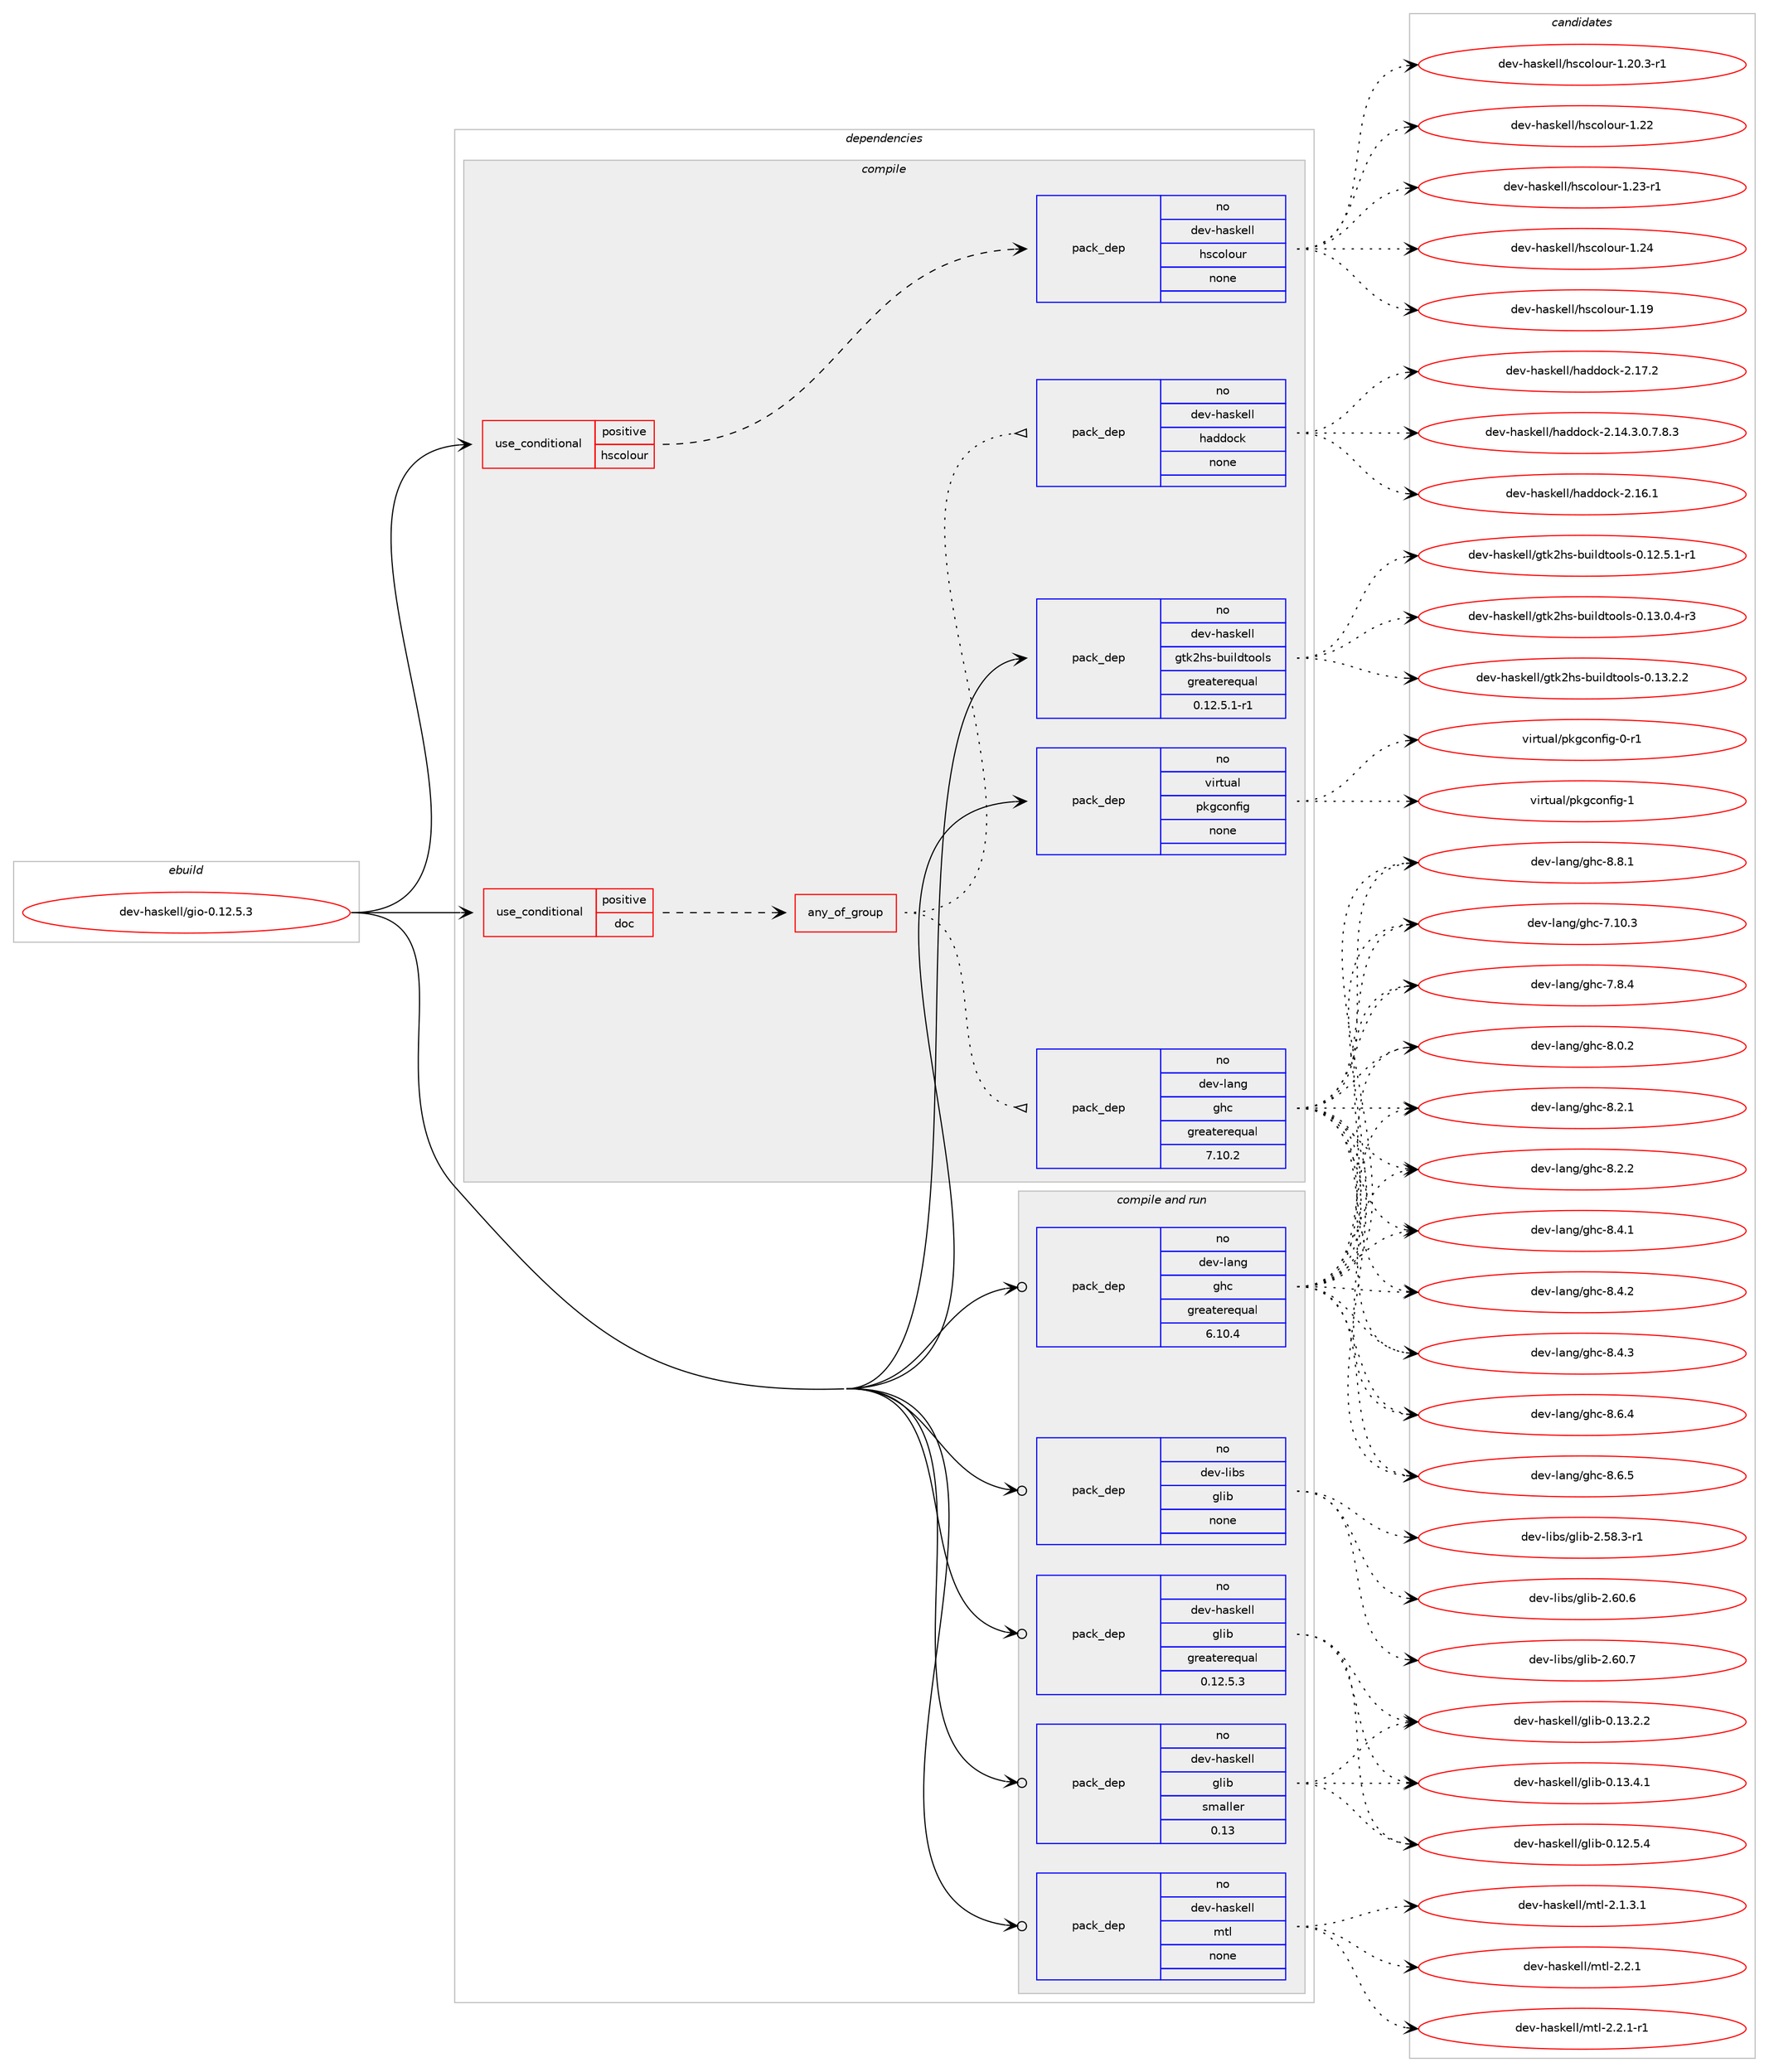 digraph prolog {

# *************
# Graph options
# *************

newrank=true;
concentrate=true;
compound=true;
graph [rankdir=LR,fontname=Helvetica,fontsize=10,ranksep=1.5];#, ranksep=2.5, nodesep=0.2];
edge  [arrowhead=vee];
node  [fontname=Helvetica,fontsize=10];

# **********
# The ebuild
# **********

subgraph cluster_leftcol {
color=gray;
rank=same;
label=<<i>ebuild</i>>;
id [label="dev-haskell/gio-0.12.5.3", color=red, width=4, href="../dev-haskell/gio-0.12.5.3.svg"];
}

# ****************
# The dependencies
# ****************

subgraph cluster_midcol {
color=gray;
label=<<i>dependencies</i>>;
subgraph cluster_compile {
fillcolor="#eeeeee";
style=filled;
label=<<i>compile</i>>;
subgraph cond125800 {
dependency533019 [label=<<TABLE BORDER="0" CELLBORDER="1" CELLSPACING="0" CELLPADDING="4"><TR><TD ROWSPAN="3" CELLPADDING="10">use_conditional</TD></TR><TR><TD>positive</TD></TR><TR><TD>doc</TD></TR></TABLE>>, shape=none, color=red];
subgraph any9875 {
dependency533020 [label=<<TABLE BORDER="0" CELLBORDER="1" CELLSPACING="0" CELLPADDING="4"><TR><TD CELLPADDING="10">any_of_group</TD></TR></TABLE>>, shape=none, color=red];subgraph pack396987 {
dependency533021 [label=<<TABLE BORDER="0" CELLBORDER="1" CELLSPACING="0" CELLPADDING="4" WIDTH="220"><TR><TD ROWSPAN="6" CELLPADDING="30">pack_dep</TD></TR><TR><TD WIDTH="110">no</TD></TR><TR><TD>dev-haskell</TD></TR><TR><TD>haddock</TD></TR><TR><TD>none</TD></TR><TR><TD></TD></TR></TABLE>>, shape=none, color=blue];
}
dependency533020:e -> dependency533021:w [weight=20,style="dotted",arrowhead="oinv"];
subgraph pack396988 {
dependency533022 [label=<<TABLE BORDER="0" CELLBORDER="1" CELLSPACING="0" CELLPADDING="4" WIDTH="220"><TR><TD ROWSPAN="6" CELLPADDING="30">pack_dep</TD></TR><TR><TD WIDTH="110">no</TD></TR><TR><TD>dev-lang</TD></TR><TR><TD>ghc</TD></TR><TR><TD>greaterequal</TD></TR><TR><TD>7.10.2</TD></TR></TABLE>>, shape=none, color=blue];
}
dependency533020:e -> dependency533022:w [weight=20,style="dotted",arrowhead="oinv"];
}
dependency533019:e -> dependency533020:w [weight=20,style="dashed",arrowhead="vee"];
}
id:e -> dependency533019:w [weight=20,style="solid",arrowhead="vee"];
subgraph cond125801 {
dependency533023 [label=<<TABLE BORDER="0" CELLBORDER="1" CELLSPACING="0" CELLPADDING="4"><TR><TD ROWSPAN="3" CELLPADDING="10">use_conditional</TD></TR><TR><TD>positive</TD></TR><TR><TD>hscolour</TD></TR></TABLE>>, shape=none, color=red];
subgraph pack396989 {
dependency533024 [label=<<TABLE BORDER="0" CELLBORDER="1" CELLSPACING="0" CELLPADDING="4" WIDTH="220"><TR><TD ROWSPAN="6" CELLPADDING="30">pack_dep</TD></TR><TR><TD WIDTH="110">no</TD></TR><TR><TD>dev-haskell</TD></TR><TR><TD>hscolour</TD></TR><TR><TD>none</TD></TR><TR><TD></TD></TR></TABLE>>, shape=none, color=blue];
}
dependency533023:e -> dependency533024:w [weight=20,style="dashed",arrowhead="vee"];
}
id:e -> dependency533023:w [weight=20,style="solid",arrowhead="vee"];
subgraph pack396990 {
dependency533025 [label=<<TABLE BORDER="0" CELLBORDER="1" CELLSPACING="0" CELLPADDING="4" WIDTH="220"><TR><TD ROWSPAN="6" CELLPADDING="30">pack_dep</TD></TR><TR><TD WIDTH="110">no</TD></TR><TR><TD>dev-haskell</TD></TR><TR><TD>gtk2hs-buildtools</TD></TR><TR><TD>greaterequal</TD></TR><TR><TD>0.12.5.1-r1</TD></TR></TABLE>>, shape=none, color=blue];
}
id:e -> dependency533025:w [weight=20,style="solid",arrowhead="vee"];
subgraph pack396991 {
dependency533026 [label=<<TABLE BORDER="0" CELLBORDER="1" CELLSPACING="0" CELLPADDING="4" WIDTH="220"><TR><TD ROWSPAN="6" CELLPADDING="30">pack_dep</TD></TR><TR><TD WIDTH="110">no</TD></TR><TR><TD>virtual</TD></TR><TR><TD>pkgconfig</TD></TR><TR><TD>none</TD></TR><TR><TD></TD></TR></TABLE>>, shape=none, color=blue];
}
id:e -> dependency533026:w [weight=20,style="solid",arrowhead="vee"];
}
subgraph cluster_compileandrun {
fillcolor="#eeeeee";
style=filled;
label=<<i>compile and run</i>>;
subgraph pack396992 {
dependency533027 [label=<<TABLE BORDER="0" CELLBORDER="1" CELLSPACING="0" CELLPADDING="4" WIDTH="220"><TR><TD ROWSPAN="6" CELLPADDING="30">pack_dep</TD></TR><TR><TD WIDTH="110">no</TD></TR><TR><TD>dev-haskell</TD></TR><TR><TD>glib</TD></TR><TR><TD>greaterequal</TD></TR><TR><TD>0.12.5.3</TD></TR></TABLE>>, shape=none, color=blue];
}
id:e -> dependency533027:w [weight=20,style="solid",arrowhead="odotvee"];
subgraph pack396993 {
dependency533028 [label=<<TABLE BORDER="0" CELLBORDER="1" CELLSPACING="0" CELLPADDING="4" WIDTH="220"><TR><TD ROWSPAN="6" CELLPADDING="30">pack_dep</TD></TR><TR><TD WIDTH="110">no</TD></TR><TR><TD>dev-haskell</TD></TR><TR><TD>glib</TD></TR><TR><TD>smaller</TD></TR><TR><TD>0.13</TD></TR></TABLE>>, shape=none, color=blue];
}
id:e -> dependency533028:w [weight=20,style="solid",arrowhead="odotvee"];
subgraph pack396994 {
dependency533029 [label=<<TABLE BORDER="0" CELLBORDER="1" CELLSPACING="0" CELLPADDING="4" WIDTH="220"><TR><TD ROWSPAN="6" CELLPADDING="30">pack_dep</TD></TR><TR><TD WIDTH="110">no</TD></TR><TR><TD>dev-haskell</TD></TR><TR><TD>mtl</TD></TR><TR><TD>none</TD></TR><TR><TD></TD></TR></TABLE>>, shape=none, color=blue];
}
id:e -> dependency533029:w [weight=20,style="solid",arrowhead="odotvee"];
subgraph pack396995 {
dependency533030 [label=<<TABLE BORDER="0" CELLBORDER="1" CELLSPACING="0" CELLPADDING="4" WIDTH="220"><TR><TD ROWSPAN="6" CELLPADDING="30">pack_dep</TD></TR><TR><TD WIDTH="110">no</TD></TR><TR><TD>dev-lang</TD></TR><TR><TD>ghc</TD></TR><TR><TD>greaterequal</TD></TR><TR><TD>6.10.4</TD></TR></TABLE>>, shape=none, color=blue];
}
id:e -> dependency533030:w [weight=20,style="solid",arrowhead="odotvee"];
subgraph pack396996 {
dependency533031 [label=<<TABLE BORDER="0" CELLBORDER="1" CELLSPACING="0" CELLPADDING="4" WIDTH="220"><TR><TD ROWSPAN="6" CELLPADDING="30">pack_dep</TD></TR><TR><TD WIDTH="110">no</TD></TR><TR><TD>dev-libs</TD></TR><TR><TD>glib</TD></TR><TR><TD>none</TD></TR><TR><TD></TD></TR></TABLE>>, shape=none, color=blue];
}
id:e -> dependency533031:w [weight=20,style="solid",arrowhead="odotvee"];
}
subgraph cluster_run {
fillcolor="#eeeeee";
style=filled;
label=<<i>run</i>>;
}
}

# **************
# The candidates
# **************

subgraph cluster_choices {
rank=same;
color=gray;
label=<<i>candidates</i>>;

subgraph choice396987 {
color=black;
nodesep=1;
choice1001011184510497115107101108108471049710010011199107455046495246514648465546564651 [label="dev-haskell/haddock-2.14.3.0.7.8.3", color=red, width=4,href="../dev-haskell/haddock-2.14.3.0.7.8.3.svg"];
choice100101118451049711510710110810847104971001001119910745504649544649 [label="dev-haskell/haddock-2.16.1", color=red, width=4,href="../dev-haskell/haddock-2.16.1.svg"];
choice100101118451049711510710110810847104971001001119910745504649554650 [label="dev-haskell/haddock-2.17.2", color=red, width=4,href="../dev-haskell/haddock-2.17.2.svg"];
dependency533021:e -> choice1001011184510497115107101108108471049710010011199107455046495246514648465546564651:w [style=dotted,weight="100"];
dependency533021:e -> choice100101118451049711510710110810847104971001001119910745504649544649:w [style=dotted,weight="100"];
dependency533021:e -> choice100101118451049711510710110810847104971001001119910745504649554650:w [style=dotted,weight="100"];
}
subgraph choice396988 {
color=black;
nodesep=1;
choice1001011184510897110103471031049945554649484651 [label="dev-lang/ghc-7.10.3", color=red, width=4,href="../dev-lang/ghc-7.10.3.svg"];
choice10010111845108971101034710310499455546564652 [label="dev-lang/ghc-7.8.4", color=red, width=4,href="../dev-lang/ghc-7.8.4.svg"];
choice10010111845108971101034710310499455646484650 [label="dev-lang/ghc-8.0.2", color=red, width=4,href="../dev-lang/ghc-8.0.2.svg"];
choice10010111845108971101034710310499455646504649 [label="dev-lang/ghc-8.2.1", color=red, width=4,href="../dev-lang/ghc-8.2.1.svg"];
choice10010111845108971101034710310499455646504650 [label="dev-lang/ghc-8.2.2", color=red, width=4,href="../dev-lang/ghc-8.2.2.svg"];
choice10010111845108971101034710310499455646524649 [label="dev-lang/ghc-8.4.1", color=red, width=4,href="../dev-lang/ghc-8.4.1.svg"];
choice10010111845108971101034710310499455646524650 [label="dev-lang/ghc-8.4.2", color=red, width=4,href="../dev-lang/ghc-8.4.2.svg"];
choice10010111845108971101034710310499455646524651 [label="dev-lang/ghc-8.4.3", color=red, width=4,href="../dev-lang/ghc-8.4.3.svg"];
choice10010111845108971101034710310499455646544652 [label="dev-lang/ghc-8.6.4", color=red, width=4,href="../dev-lang/ghc-8.6.4.svg"];
choice10010111845108971101034710310499455646544653 [label="dev-lang/ghc-8.6.5", color=red, width=4,href="../dev-lang/ghc-8.6.5.svg"];
choice10010111845108971101034710310499455646564649 [label="dev-lang/ghc-8.8.1", color=red, width=4,href="../dev-lang/ghc-8.8.1.svg"];
dependency533022:e -> choice1001011184510897110103471031049945554649484651:w [style=dotted,weight="100"];
dependency533022:e -> choice10010111845108971101034710310499455546564652:w [style=dotted,weight="100"];
dependency533022:e -> choice10010111845108971101034710310499455646484650:w [style=dotted,weight="100"];
dependency533022:e -> choice10010111845108971101034710310499455646504649:w [style=dotted,weight="100"];
dependency533022:e -> choice10010111845108971101034710310499455646504650:w [style=dotted,weight="100"];
dependency533022:e -> choice10010111845108971101034710310499455646524649:w [style=dotted,weight="100"];
dependency533022:e -> choice10010111845108971101034710310499455646524650:w [style=dotted,weight="100"];
dependency533022:e -> choice10010111845108971101034710310499455646524651:w [style=dotted,weight="100"];
dependency533022:e -> choice10010111845108971101034710310499455646544652:w [style=dotted,weight="100"];
dependency533022:e -> choice10010111845108971101034710310499455646544653:w [style=dotted,weight="100"];
dependency533022:e -> choice10010111845108971101034710310499455646564649:w [style=dotted,weight="100"];
}
subgraph choice396989 {
color=black;
nodesep=1;
choice100101118451049711510710110810847104115991111081111171144549464957 [label="dev-haskell/hscolour-1.19", color=red, width=4,href="../dev-haskell/hscolour-1.19.svg"];
choice10010111845104971151071011081084710411599111108111117114454946504846514511449 [label="dev-haskell/hscolour-1.20.3-r1", color=red, width=4,href="../dev-haskell/hscolour-1.20.3-r1.svg"];
choice100101118451049711510710110810847104115991111081111171144549465050 [label="dev-haskell/hscolour-1.22", color=red, width=4,href="../dev-haskell/hscolour-1.22.svg"];
choice1001011184510497115107101108108471041159911110811111711445494650514511449 [label="dev-haskell/hscolour-1.23-r1", color=red, width=4,href="../dev-haskell/hscolour-1.23-r1.svg"];
choice100101118451049711510710110810847104115991111081111171144549465052 [label="dev-haskell/hscolour-1.24", color=red, width=4,href="../dev-haskell/hscolour-1.24.svg"];
dependency533024:e -> choice100101118451049711510710110810847104115991111081111171144549464957:w [style=dotted,weight="100"];
dependency533024:e -> choice10010111845104971151071011081084710411599111108111117114454946504846514511449:w [style=dotted,weight="100"];
dependency533024:e -> choice100101118451049711510710110810847104115991111081111171144549465050:w [style=dotted,weight="100"];
dependency533024:e -> choice1001011184510497115107101108108471041159911110811111711445494650514511449:w [style=dotted,weight="100"];
dependency533024:e -> choice100101118451049711510710110810847104115991111081111171144549465052:w [style=dotted,weight="100"];
}
subgraph choice396990 {
color=black;
nodesep=1;
choice1001011184510497115107101108108471031161075010411545981171051081001161111111081154548464950465346494511449 [label="dev-haskell/gtk2hs-buildtools-0.12.5.1-r1", color=red, width=4,href="../dev-haskell/gtk2hs-buildtools-0.12.5.1-r1.svg"];
choice1001011184510497115107101108108471031161075010411545981171051081001161111111081154548464951464846524511451 [label="dev-haskell/gtk2hs-buildtools-0.13.0.4-r3", color=red, width=4,href="../dev-haskell/gtk2hs-buildtools-0.13.0.4-r3.svg"];
choice100101118451049711510710110810847103116107501041154598117105108100116111111108115454846495146504650 [label="dev-haskell/gtk2hs-buildtools-0.13.2.2", color=red, width=4,href="../dev-haskell/gtk2hs-buildtools-0.13.2.2.svg"];
dependency533025:e -> choice1001011184510497115107101108108471031161075010411545981171051081001161111111081154548464950465346494511449:w [style=dotted,weight="100"];
dependency533025:e -> choice1001011184510497115107101108108471031161075010411545981171051081001161111111081154548464951464846524511451:w [style=dotted,weight="100"];
dependency533025:e -> choice100101118451049711510710110810847103116107501041154598117105108100116111111108115454846495146504650:w [style=dotted,weight="100"];
}
subgraph choice396991 {
color=black;
nodesep=1;
choice11810511411611797108471121071039911111010210510345484511449 [label="virtual/pkgconfig-0-r1", color=red, width=4,href="../virtual/pkgconfig-0-r1.svg"];
choice1181051141161179710847112107103991111101021051034549 [label="virtual/pkgconfig-1", color=red, width=4,href="../virtual/pkgconfig-1.svg"];
dependency533026:e -> choice11810511411611797108471121071039911111010210510345484511449:w [style=dotted,weight="100"];
dependency533026:e -> choice1181051141161179710847112107103991111101021051034549:w [style=dotted,weight="100"];
}
subgraph choice396992 {
color=black;
nodesep=1;
choice10010111845104971151071011081084710310810598454846495046534652 [label="dev-haskell/glib-0.12.5.4", color=red, width=4,href="../dev-haskell/glib-0.12.5.4.svg"];
choice10010111845104971151071011081084710310810598454846495146504650 [label="dev-haskell/glib-0.13.2.2", color=red, width=4,href="../dev-haskell/glib-0.13.2.2.svg"];
choice10010111845104971151071011081084710310810598454846495146524649 [label="dev-haskell/glib-0.13.4.1", color=red, width=4,href="../dev-haskell/glib-0.13.4.1.svg"];
dependency533027:e -> choice10010111845104971151071011081084710310810598454846495046534652:w [style=dotted,weight="100"];
dependency533027:e -> choice10010111845104971151071011081084710310810598454846495146504650:w [style=dotted,weight="100"];
dependency533027:e -> choice10010111845104971151071011081084710310810598454846495146524649:w [style=dotted,weight="100"];
}
subgraph choice396993 {
color=black;
nodesep=1;
choice10010111845104971151071011081084710310810598454846495046534652 [label="dev-haskell/glib-0.12.5.4", color=red, width=4,href="../dev-haskell/glib-0.12.5.4.svg"];
choice10010111845104971151071011081084710310810598454846495146504650 [label="dev-haskell/glib-0.13.2.2", color=red, width=4,href="../dev-haskell/glib-0.13.2.2.svg"];
choice10010111845104971151071011081084710310810598454846495146524649 [label="dev-haskell/glib-0.13.4.1", color=red, width=4,href="../dev-haskell/glib-0.13.4.1.svg"];
dependency533028:e -> choice10010111845104971151071011081084710310810598454846495046534652:w [style=dotted,weight="100"];
dependency533028:e -> choice10010111845104971151071011081084710310810598454846495146504650:w [style=dotted,weight="100"];
dependency533028:e -> choice10010111845104971151071011081084710310810598454846495146524649:w [style=dotted,weight="100"];
}
subgraph choice396994 {
color=black;
nodesep=1;
choice1001011184510497115107101108108471091161084550464946514649 [label="dev-haskell/mtl-2.1.3.1", color=red, width=4,href="../dev-haskell/mtl-2.1.3.1.svg"];
choice100101118451049711510710110810847109116108455046504649 [label="dev-haskell/mtl-2.2.1", color=red, width=4,href="../dev-haskell/mtl-2.2.1.svg"];
choice1001011184510497115107101108108471091161084550465046494511449 [label="dev-haskell/mtl-2.2.1-r1", color=red, width=4,href="../dev-haskell/mtl-2.2.1-r1.svg"];
dependency533029:e -> choice1001011184510497115107101108108471091161084550464946514649:w [style=dotted,weight="100"];
dependency533029:e -> choice100101118451049711510710110810847109116108455046504649:w [style=dotted,weight="100"];
dependency533029:e -> choice1001011184510497115107101108108471091161084550465046494511449:w [style=dotted,weight="100"];
}
subgraph choice396995 {
color=black;
nodesep=1;
choice1001011184510897110103471031049945554649484651 [label="dev-lang/ghc-7.10.3", color=red, width=4,href="../dev-lang/ghc-7.10.3.svg"];
choice10010111845108971101034710310499455546564652 [label="dev-lang/ghc-7.8.4", color=red, width=4,href="../dev-lang/ghc-7.8.4.svg"];
choice10010111845108971101034710310499455646484650 [label="dev-lang/ghc-8.0.2", color=red, width=4,href="../dev-lang/ghc-8.0.2.svg"];
choice10010111845108971101034710310499455646504649 [label="dev-lang/ghc-8.2.1", color=red, width=4,href="../dev-lang/ghc-8.2.1.svg"];
choice10010111845108971101034710310499455646504650 [label="dev-lang/ghc-8.2.2", color=red, width=4,href="../dev-lang/ghc-8.2.2.svg"];
choice10010111845108971101034710310499455646524649 [label="dev-lang/ghc-8.4.1", color=red, width=4,href="../dev-lang/ghc-8.4.1.svg"];
choice10010111845108971101034710310499455646524650 [label="dev-lang/ghc-8.4.2", color=red, width=4,href="../dev-lang/ghc-8.4.2.svg"];
choice10010111845108971101034710310499455646524651 [label="dev-lang/ghc-8.4.3", color=red, width=4,href="../dev-lang/ghc-8.4.3.svg"];
choice10010111845108971101034710310499455646544652 [label="dev-lang/ghc-8.6.4", color=red, width=4,href="../dev-lang/ghc-8.6.4.svg"];
choice10010111845108971101034710310499455646544653 [label="dev-lang/ghc-8.6.5", color=red, width=4,href="../dev-lang/ghc-8.6.5.svg"];
choice10010111845108971101034710310499455646564649 [label="dev-lang/ghc-8.8.1", color=red, width=4,href="../dev-lang/ghc-8.8.1.svg"];
dependency533030:e -> choice1001011184510897110103471031049945554649484651:w [style=dotted,weight="100"];
dependency533030:e -> choice10010111845108971101034710310499455546564652:w [style=dotted,weight="100"];
dependency533030:e -> choice10010111845108971101034710310499455646484650:w [style=dotted,weight="100"];
dependency533030:e -> choice10010111845108971101034710310499455646504649:w [style=dotted,weight="100"];
dependency533030:e -> choice10010111845108971101034710310499455646504650:w [style=dotted,weight="100"];
dependency533030:e -> choice10010111845108971101034710310499455646524649:w [style=dotted,weight="100"];
dependency533030:e -> choice10010111845108971101034710310499455646524650:w [style=dotted,weight="100"];
dependency533030:e -> choice10010111845108971101034710310499455646524651:w [style=dotted,weight="100"];
dependency533030:e -> choice10010111845108971101034710310499455646544652:w [style=dotted,weight="100"];
dependency533030:e -> choice10010111845108971101034710310499455646544653:w [style=dotted,weight="100"];
dependency533030:e -> choice10010111845108971101034710310499455646564649:w [style=dotted,weight="100"];
}
subgraph choice396996 {
color=black;
nodesep=1;
choice10010111845108105981154710310810598455046535646514511449 [label="dev-libs/glib-2.58.3-r1", color=red, width=4,href="../dev-libs/glib-2.58.3-r1.svg"];
choice1001011184510810598115471031081059845504654484654 [label="dev-libs/glib-2.60.6", color=red, width=4,href="../dev-libs/glib-2.60.6.svg"];
choice1001011184510810598115471031081059845504654484655 [label="dev-libs/glib-2.60.7", color=red, width=4,href="../dev-libs/glib-2.60.7.svg"];
dependency533031:e -> choice10010111845108105981154710310810598455046535646514511449:w [style=dotted,weight="100"];
dependency533031:e -> choice1001011184510810598115471031081059845504654484654:w [style=dotted,weight="100"];
dependency533031:e -> choice1001011184510810598115471031081059845504654484655:w [style=dotted,weight="100"];
}
}

}
